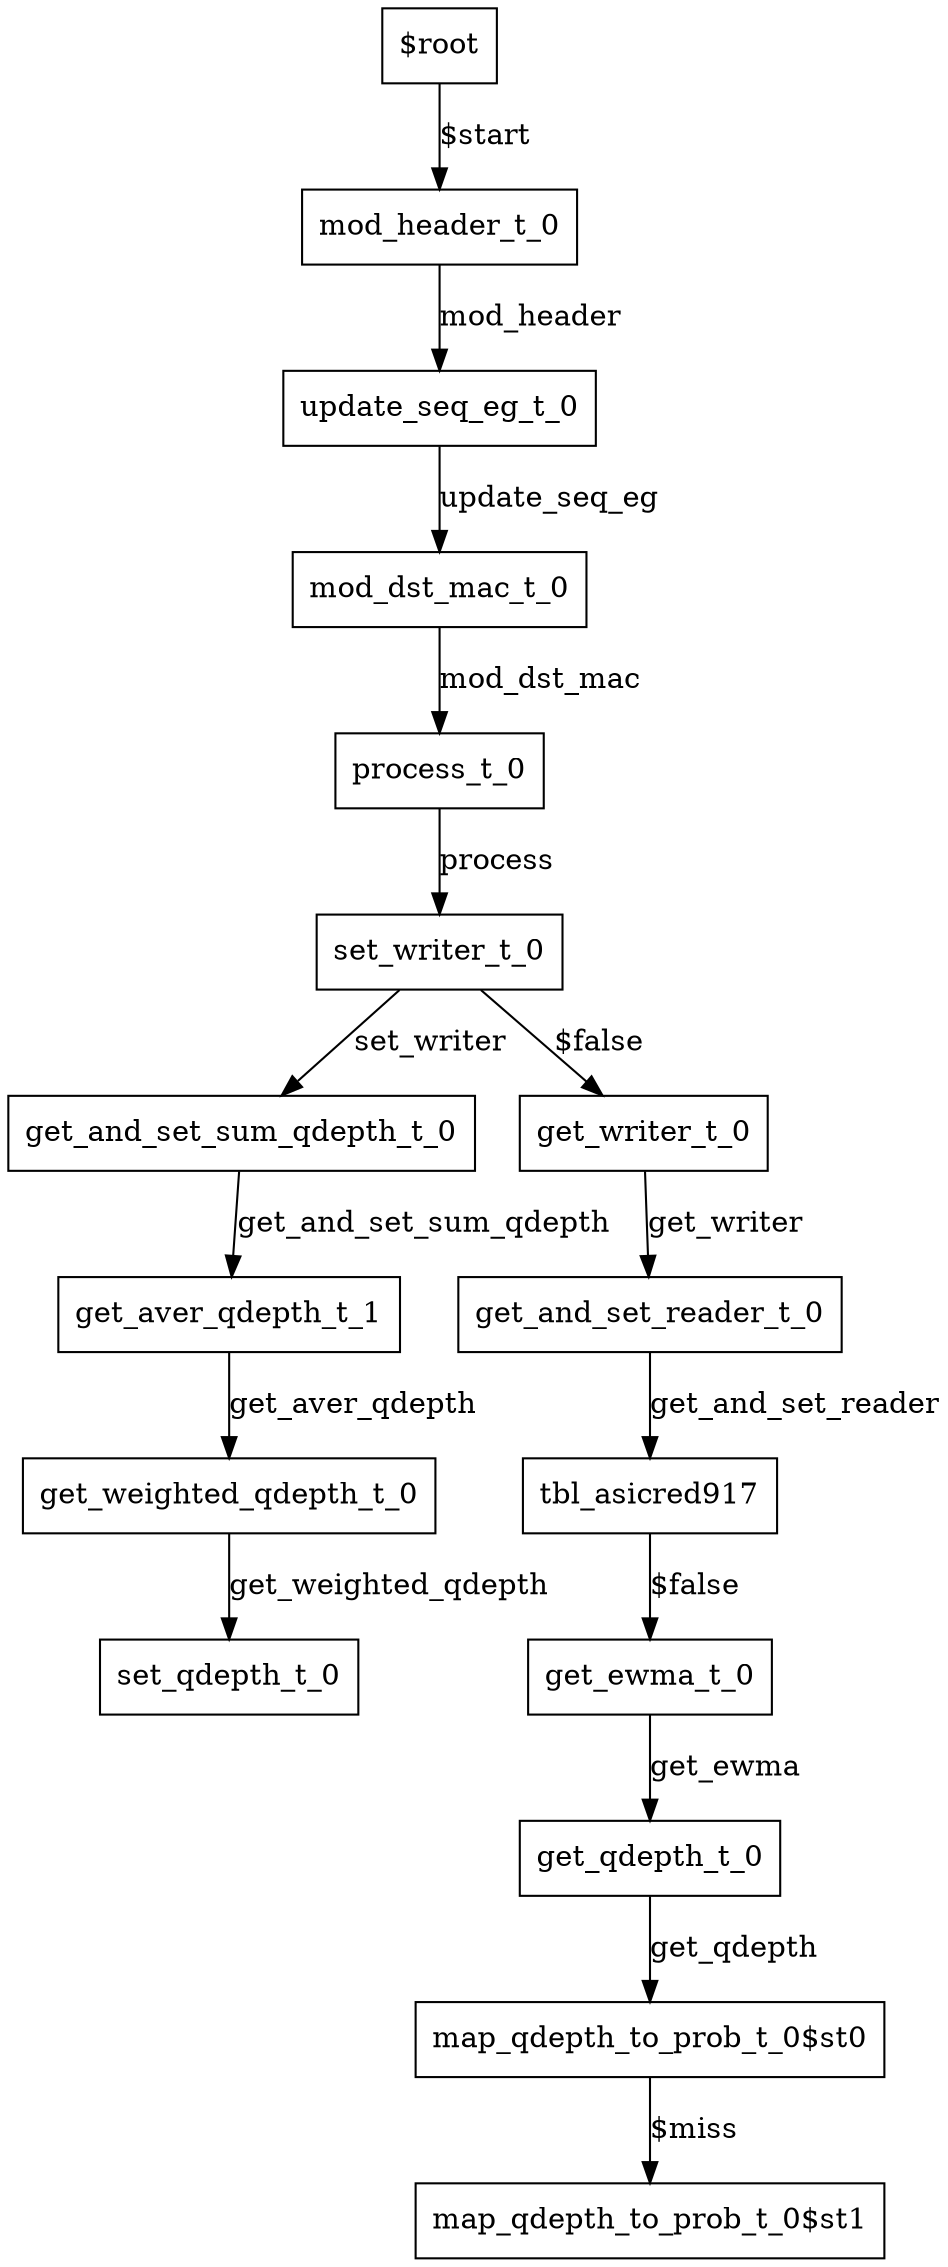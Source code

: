digraph egress {
0 [label="$root" shape=box color="black"];
8 [label="get_and_set_reader_t_0" shape=box color="black"];
6 [label="get_and_set_sum_qdepth_t_0" shape=box color="black"];
14 [label="get_aver_qdepth_t_1" shape=box color="black"];
10 [label="get_ewma_t_0" shape=box color="black"];
11 [label="get_qdepth_t_0" shape=box color="black"];
15 [label="get_weighted_qdepth_t_0" shape=box color="black"];
7 [label="get_writer_t_0" shape=box color="black"];
12 [label="map_qdepth_to_prob_t_0$st0" shape=box color="black"];
13 [label="map_qdepth_to_prob_t_0$st1" shape=box color="black"];
3 [label="mod_dst_mac_t_0" shape=box color="black"];
1 [label="mod_header_t_0" shape=box color="black"];
4 [label="process_t_0" shape=box color="black"];
16 [label="set_qdepth_t_0" shape=box color="black"];
5 [label="set_writer_t_0" shape=box color="black"];
9 [label="tbl_asicred917" shape=box color="black"];
2 [label="update_seq_eg_t_0" shape=box color="black"];
0-> 1 [label="$start" color="black"];
8-> 9 [label="get_and_set_reader" color="black"];
6-> 14 [label="get_and_set_sum_qdepth" color="black"];
14-> 15 [label="get_aver_qdepth" color="black"];
10-> 11 [label="get_ewma" color="black"];
11-> 12 [label="get_qdepth" color="black"];
15-> 16 [label="get_weighted_qdepth" color="black"];
7-> 8 [label="get_writer" color="black"];
12-> 13 [label="$miss" color="black"];
3-> 4 [label="mod_dst_mac" color="black"];
1-> 2 [label="mod_header" color="black"];
4-> 5 [label="process" color="black"];
5-> 6 [label="set_writer" color="black"];
5-> 7 [label="$false" color="black"];
9-> 10 [label="$false" color="black"];
2-> 3 [label="update_seq_eg" color="black"];
}
